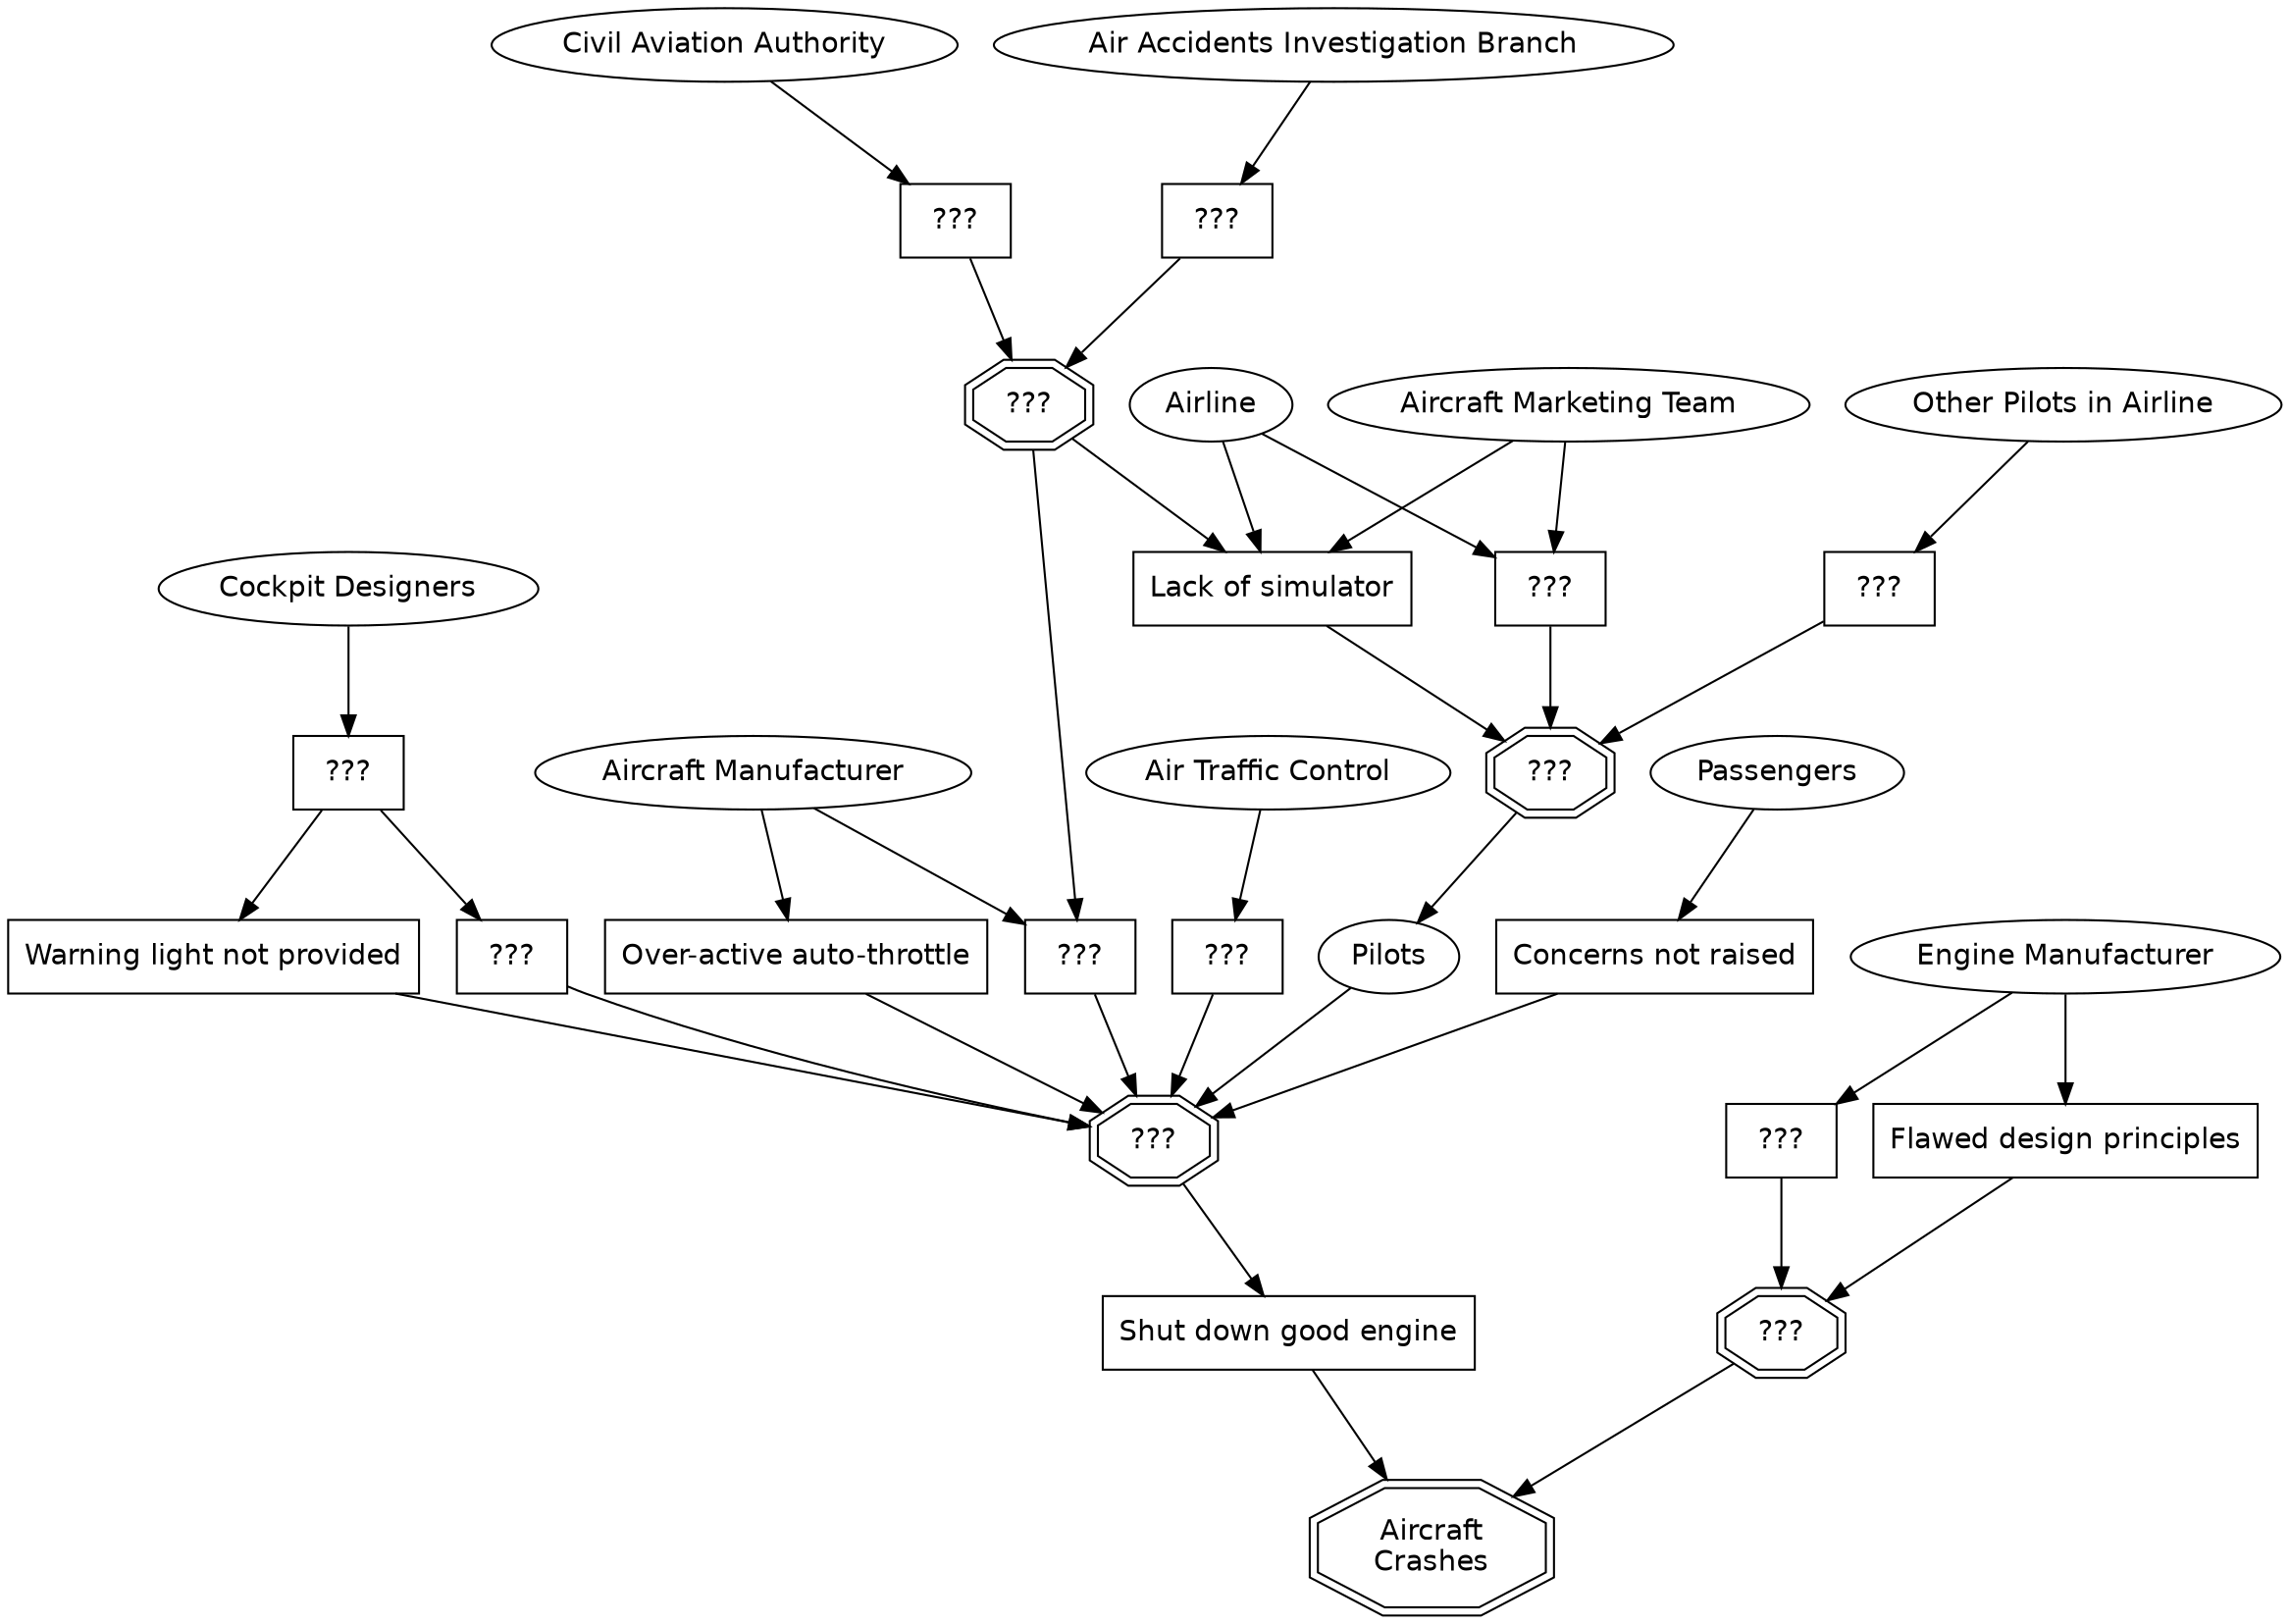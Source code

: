 digraph diagram {

    node [fontname="helvetica", fontsize=14]
    ranksep = 0.7;

    subgraph Actors {
        node [shape = "ellipse"];
        Pilots [label = "Pilots"];
        Passengers [label = "Passengers"];
        ATC [label = "Air Traffic Control"];
        Airline [label = "Airline"];
        OtherPilots [label = "Other Pilots in Airline"];
        AircraftMaker [label = "Aircraft Manufacturer"];
        AircraftSales [label = "Aircraft Marketing Team"];
        CockpitMaker [label = "Cockpit Designers"];
        EngineMaker [label = "Engine Manufacturer"];
        CAA [label = "Civil Aviation Authority"];
        AAIB [label = "Air Accidents Investigation Branch"];
    }

    subgraph Errors {
        node [shape = "box"];
        WrongEngine [label = "Shut down good engine"];
        WarningLight [label = "Warning light not provided"];
        MysteryNode01 [label = "???"];
        MysteryNode02 [label = "???"];
        Simulator [label = "Lack of simulator"];
        EngineDesign [label = "Flawed design principles"];
        MysteryNode03 [label = "???"];
        MysteryNode04 [label = "???"];
        SawSmoke [label = "Concerns not raised"];
        MysteryNode05 [label = "???"];
        MysteryNode06 [label = "???"];
        MysteryNode07 [label = "???"];
        AutoThrottle [label = "Over-active auto-throttle"];
        MysteryNode08 [label = "???"];
        MysteryNode09 [label = "???"];
    }

    subgraph Failures {
        node [shape = "doubleoctagon"];
        FailedAircraft [label = "Aircraft\nCrashes"];
        MysteryNode10 [label = "???"];
        MysteryNode11 [label = "???"];
        MysteryNode12 [label = "???"];
        MysteryNode13 [label = "???"];
    }

    Passengers -> SawSmoke
    ATC -> MysteryNode09
    Airline -> MysteryNode02
    Airline -> Simulator
    AircraftSales -> MysteryNode02
    AircraftSales -> Simulator
    EngineMaker -> MysteryNode03
    EngineMaker -> EngineDesign
    AircraftMaker -> AutoThrottle
    AircraftMaker -> MysteryNode06
    CockpitMaker -> MysteryNode04
    MysteryNode04 -> MysteryNode01
    MysteryNode04 -> WarningLight
    MysteryNode01 -> MysteryNode11
    WarningLight -> MysteryNode11
    MysteryNode12 -> Pilots
    Pilots -> MysteryNode11
    MysteryNode11 -> WrongEngine
    OtherPilots -> MysteryNode05
    MysteryNode05 -> MysteryNode12
    AAIB -> MysteryNode08
    MysteryNode08 -> MysteryNode13
    MysteryNode13 -> MysteryNode06
    MysteryNode13 -> Simulator
    WrongEngine -> FailedAircraft
    MysteryNode10 -> FailedAircraft
    EngineDesign -> MysteryNode10
    MysteryNode03 -> MysteryNode10
    SawSmoke -> MysteryNode11
    MysteryNode09 -> MysteryNode11
    Simulator -> MysteryNode12
    MysteryNode02 -> MysteryNode12
    CAA -> MysteryNode07
    MysteryNode07 -> MysteryNode13
    AutoThrottle -> MysteryNode11
    MysteryNode06 -> MysteryNode11
}
